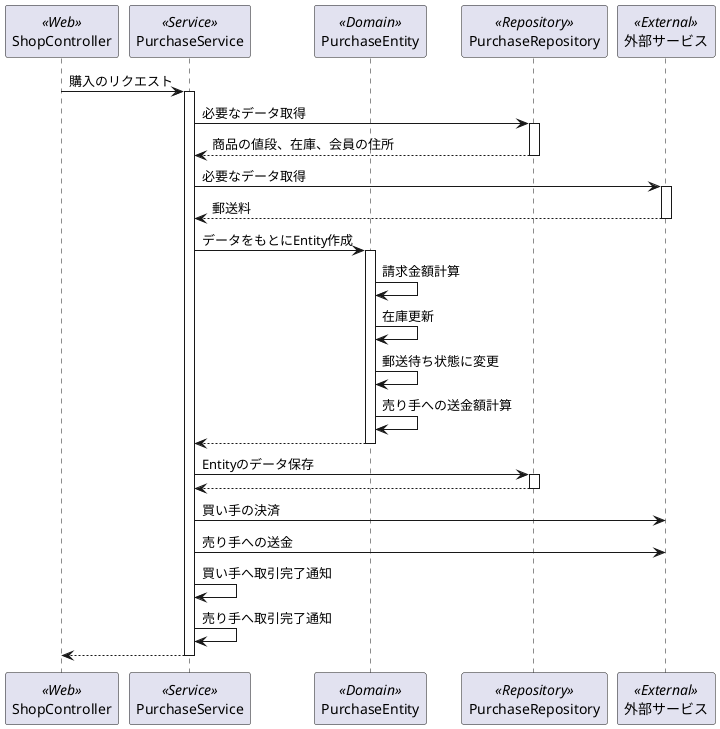 @startuml

participant ShopController as cont <<Web>>
participant PurchaseService as serv <<Service>>
participant PurchaseEntity as entity <<Domain>>
participant PurchaseRepository as repo <<Repository>>
participant 外部サービス as ext <<External>>

cont -> serv++: 購入のリクエスト
serv -> repo++: 必要なデータ取得
return 商品の値段、在庫、会員の住所
serv -> ext++: 必要なデータ取得
return 郵送料
serv -> entity++: データをもとにEntity作成
entity -> entity: 請求金額計算
entity -> entity: 在庫更新
entity -> entity: 郵送待ち状態に変更
entity -> entity: 売り手への送金額計算
return
serv -> repo++: Entityのデータ保存
return
serv -> ext: 買い手の決済
serv -> ext: 売り手への送金
serv -> serv: 買い手へ取引完了通知
serv -> serv: 売り手へ取引完了通知
return

@enduml
